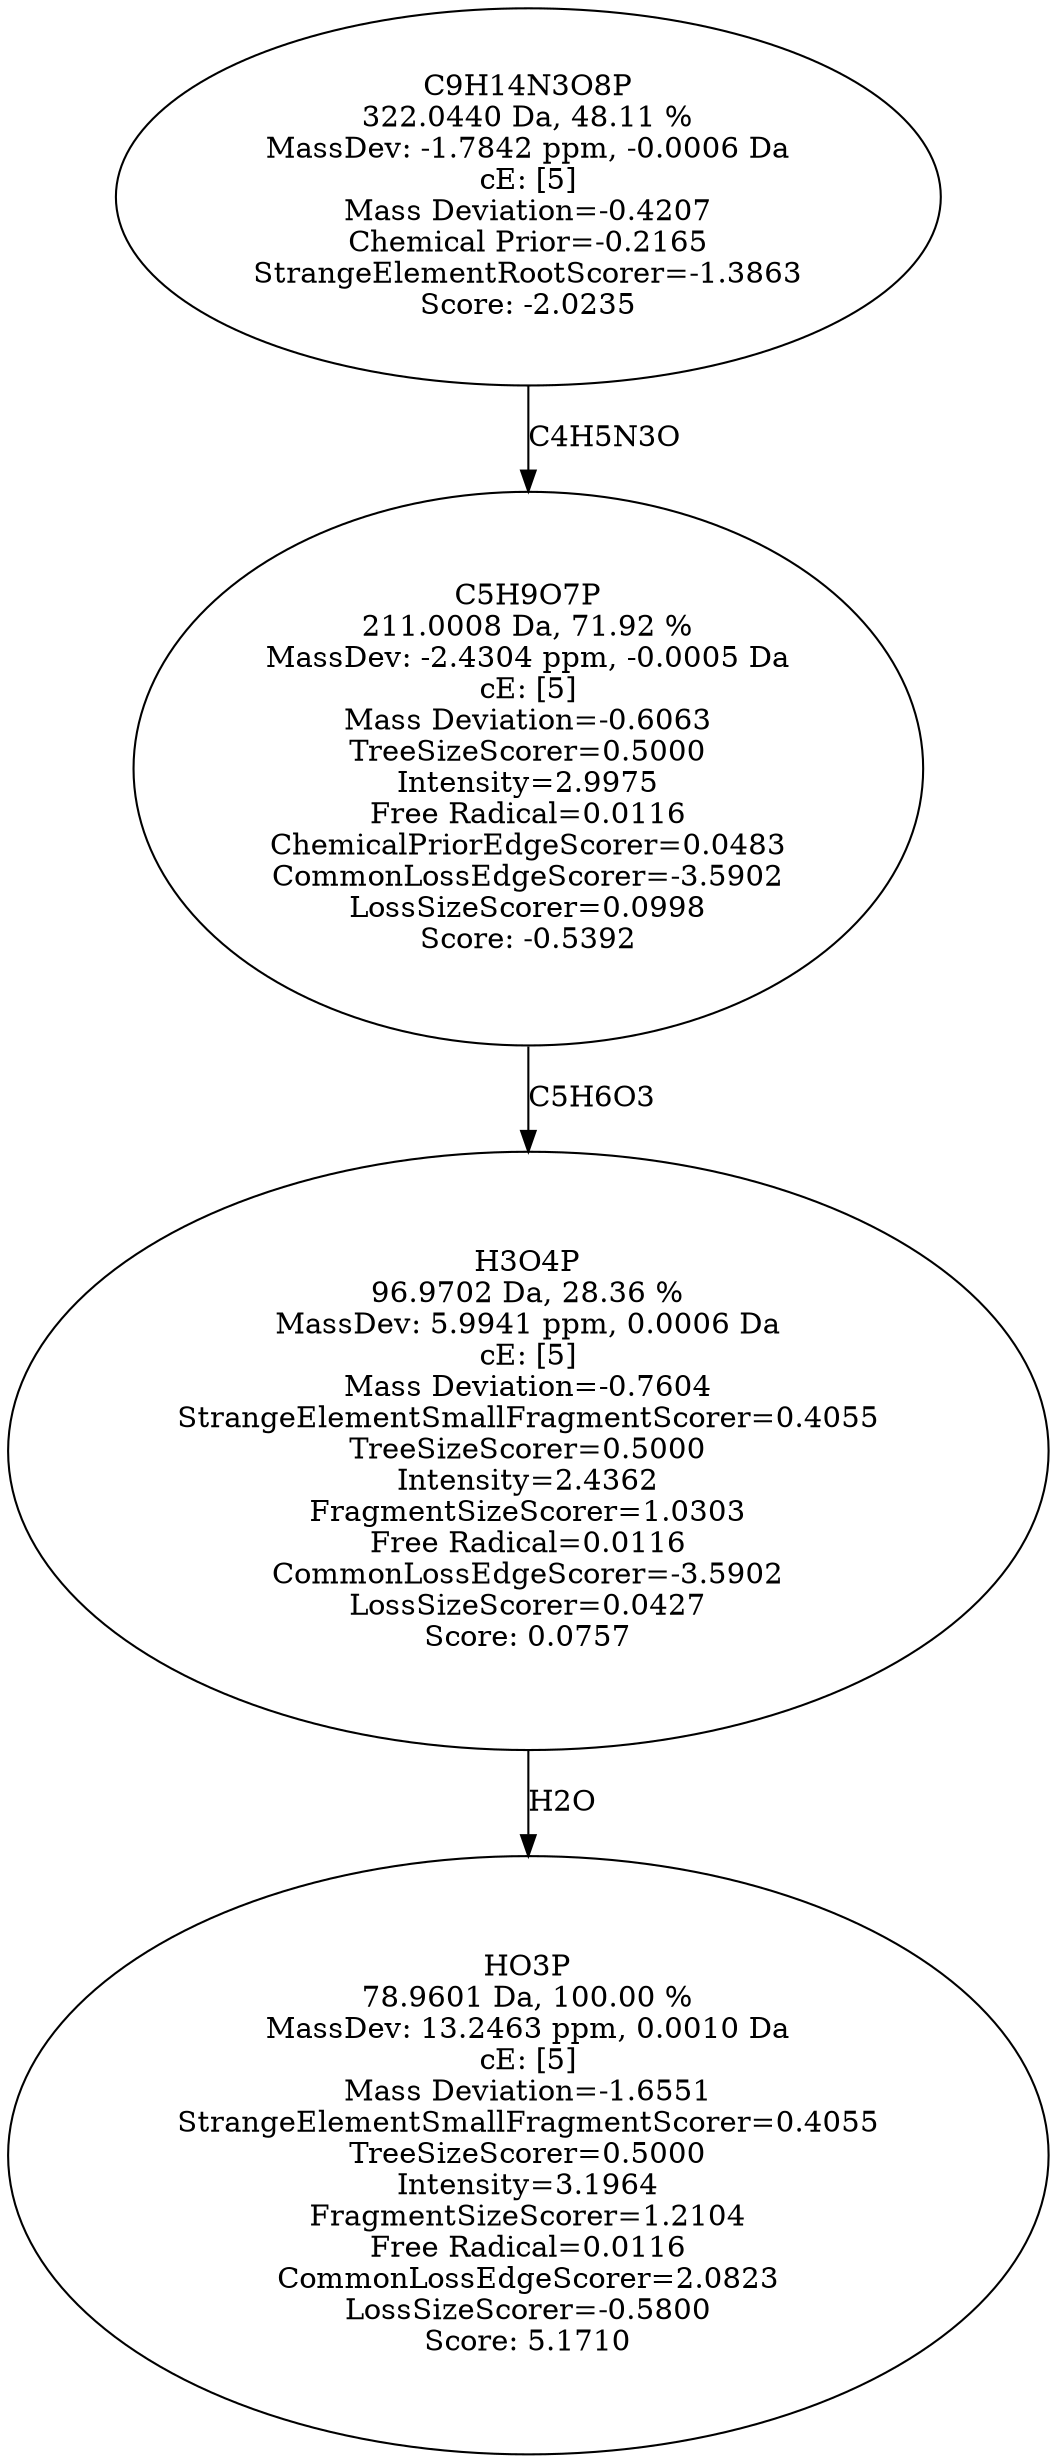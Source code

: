 strict digraph {
v1 [label="HO3P\n78.9601 Da, 100.00 %\nMassDev: 13.2463 ppm, 0.0010 Da\ncE: [5]\nMass Deviation=-1.6551\nStrangeElementSmallFragmentScorer=0.4055\nTreeSizeScorer=0.5000\nIntensity=3.1964\nFragmentSizeScorer=1.2104\nFree Radical=0.0116\nCommonLossEdgeScorer=2.0823\nLossSizeScorer=-0.5800\nScore: 5.1710"];
v2 [label="H3O4P\n96.9702 Da, 28.36 %\nMassDev: 5.9941 ppm, 0.0006 Da\ncE: [5]\nMass Deviation=-0.7604\nStrangeElementSmallFragmentScorer=0.4055\nTreeSizeScorer=0.5000\nIntensity=2.4362\nFragmentSizeScorer=1.0303\nFree Radical=0.0116\nCommonLossEdgeScorer=-3.5902\nLossSizeScorer=0.0427\nScore: 0.0757"];
v3 [label="C5H9O7P\n211.0008 Da, 71.92 %\nMassDev: -2.4304 ppm, -0.0005 Da\ncE: [5]\nMass Deviation=-0.6063\nTreeSizeScorer=0.5000\nIntensity=2.9975\nFree Radical=0.0116\nChemicalPriorEdgeScorer=0.0483\nCommonLossEdgeScorer=-3.5902\nLossSizeScorer=0.0998\nScore: -0.5392"];
v4 [label="C9H14N3O8P\n322.0440 Da, 48.11 %\nMassDev: -1.7842 ppm, -0.0006 Da\ncE: [5]\nMass Deviation=-0.4207\nChemical Prior=-0.2165\nStrangeElementRootScorer=-1.3863\nScore: -2.0235"];
v2 -> v1 [label="H2O"];
v3 -> v2 [label="C5H6O3"];
v4 -> v3 [label="C4H5N3O"];
}